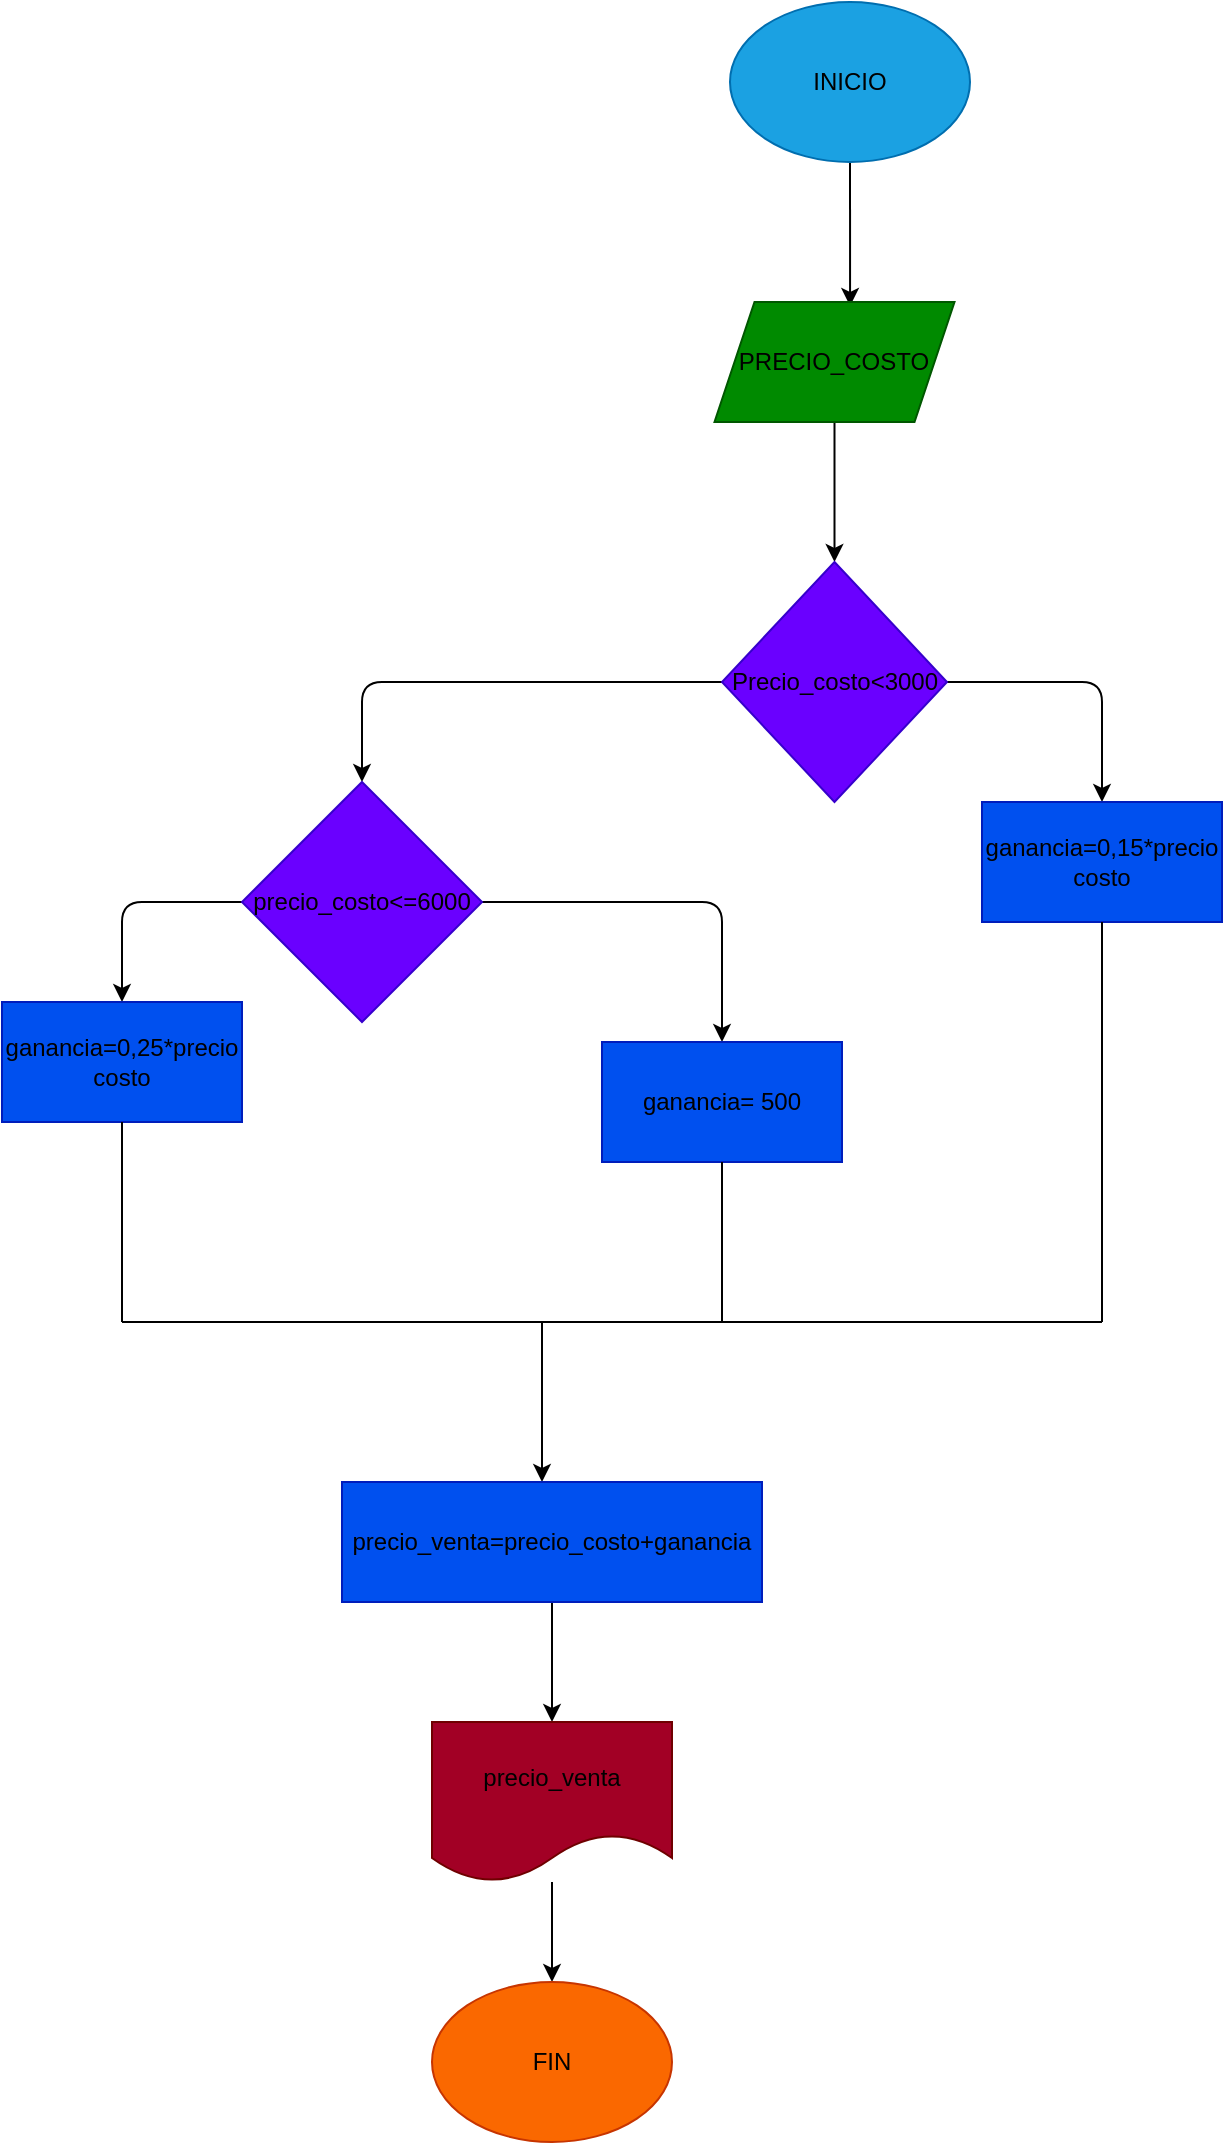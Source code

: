 <mxfile>
    <diagram id="OkmxlV9YAF9axc_suPHO" name="Page-1">
        <mxGraphModel dx="576" dy="413" grid="1" gridSize="10" guides="1" tooltips="1" connect="1" arrows="1" fold="1" page="1" pageScale="1" pageWidth="827" pageHeight="1169" math="0" shadow="0">
            <root>
                <mxCell id="0"/>
                <mxCell id="1" parent="0"/>
                <mxCell id="3" style="edgeStyle=none;html=1;fontColor=#000000;entryX=0.565;entryY=0.033;entryDx=0;entryDy=0;entryPerimeter=0;" edge="1" parent="1" source="2" target="4">
                    <mxGeometry relative="1" as="geometry">
                        <mxPoint x="280" y="150" as="targetPoint"/>
                    </mxGeometry>
                </mxCell>
                <mxCell id="2" value="&lt;font color=&quot;#000000&quot;&gt;INICIO&lt;/font&gt;" style="ellipse;whiteSpace=wrap;html=1;fillColor=#1ba1e2;fontColor=#ffffff;strokeColor=#006EAF;" vertex="1" parent="1">
                    <mxGeometry x="414" width="120" height="80" as="geometry"/>
                </mxCell>
                <mxCell id="5" style="edgeStyle=none;html=1;fontColor=#000000;entryX=0.5;entryY=0;entryDx=0;entryDy=0;" edge="1" parent="1" source="4" target="6">
                    <mxGeometry relative="1" as="geometry">
                        <mxPoint x="280" y="270" as="targetPoint"/>
                    </mxGeometry>
                </mxCell>
                <mxCell id="4" value="&lt;font color=&quot;#000000&quot;&gt;PRECIO_COSTO&lt;/font&gt;" style="shape=parallelogram;perimeter=parallelogramPerimeter;whiteSpace=wrap;html=1;fixedSize=1;fontColor=#ffffff;fillColor=#008a00;strokeColor=#005700;" vertex="1" parent="1">
                    <mxGeometry x="406.25" y="150" width="120" height="60" as="geometry"/>
                </mxCell>
                <mxCell id="7" style="edgeStyle=none;html=1;fontColor=#000000;entryX=0.5;entryY=0;entryDx=0;entryDy=0;" edge="1" parent="1" source="6" target="8">
                    <mxGeometry relative="1" as="geometry">
                        <mxPoint x="440" y="400" as="targetPoint"/>
                        <Array as="points">
                            <mxPoint x="600" y="340"/>
                        </Array>
                    </mxGeometry>
                </mxCell>
                <mxCell id="9" style="edgeStyle=none;html=1;fontColor=#000000;entryX=0.5;entryY=0;entryDx=0;entryDy=0;" edge="1" parent="1" source="6" target="10">
                    <mxGeometry relative="1" as="geometry">
                        <mxPoint x="120" y="400" as="targetPoint"/>
                        <Array as="points">
                            <mxPoint x="230" y="340"/>
                        </Array>
                    </mxGeometry>
                </mxCell>
                <mxCell id="6" value="&lt;font color=&quot;#000000&quot;&gt;Precio_costo&amp;lt;3000&lt;/font&gt;" style="rhombus;whiteSpace=wrap;html=1;fontColor=#ffffff;fillColor=#6a00ff;strokeColor=#3700CC;" vertex="1" parent="1">
                    <mxGeometry x="410" y="280" width="112.5" height="120" as="geometry"/>
                </mxCell>
                <mxCell id="8" value="&lt;font color=&quot;#000000&quot;&gt;ganancia=0,15*precio costo&lt;/font&gt;" style="rounded=0;whiteSpace=wrap;html=1;fontColor=#ffffff;fillColor=#0050ef;strokeColor=#001DBC;" vertex="1" parent="1">
                    <mxGeometry x="540" y="400" width="120" height="60" as="geometry"/>
                </mxCell>
                <mxCell id="11" style="edgeStyle=none;html=1;fontColor=#000000;entryX=0.5;entryY=0;entryDx=0;entryDy=0;" edge="1" parent="1" source="10" target="12">
                    <mxGeometry relative="1" as="geometry">
                        <mxPoint x="250" y="520" as="targetPoint"/>
                        <Array as="points">
                            <mxPoint x="410" y="450"/>
                        </Array>
                    </mxGeometry>
                </mxCell>
                <mxCell id="13" style="edgeStyle=none;html=1;fontColor=#000000;" edge="1" parent="1" source="10">
                    <mxGeometry relative="1" as="geometry">
                        <mxPoint x="110" y="500" as="targetPoint"/>
                        <Array as="points">
                            <mxPoint x="110" y="450"/>
                        </Array>
                    </mxGeometry>
                </mxCell>
                <mxCell id="10" value="&lt;font color=&quot;#000000&quot;&gt;precio_costo&amp;lt;=6000&lt;/font&gt;" style="rhombus;whiteSpace=wrap;html=1;fontColor=#ffffff;fillColor=#6a00ff;strokeColor=#3700CC;" vertex="1" parent="1">
                    <mxGeometry x="170" y="390" width="120" height="120" as="geometry"/>
                </mxCell>
                <mxCell id="12" value="&lt;font color=&quot;#000000&quot;&gt;ganancia= 500&lt;/font&gt;" style="rounded=0;whiteSpace=wrap;html=1;fontColor=#ffffff;fillColor=#0050ef;strokeColor=#001DBC;" vertex="1" parent="1">
                    <mxGeometry x="350" y="520" width="120" height="60" as="geometry"/>
                </mxCell>
                <mxCell id="14" value="&lt;font color=&quot;#000000&quot;&gt;ganancia=0,25*precio costo&lt;/font&gt;" style="rounded=0;whiteSpace=wrap;html=1;fontColor=#ffffff;fillColor=#0050ef;strokeColor=#001DBC;" vertex="1" parent="1">
                    <mxGeometry x="50" y="500" width="120" height="60" as="geometry"/>
                </mxCell>
                <mxCell id="15" value="" style="endArrow=none;html=1;fontColor=#000000;entryX=0.5;entryY=1;entryDx=0;entryDy=0;" edge="1" parent="1" target="14">
                    <mxGeometry width="50" height="50" relative="1" as="geometry">
                        <mxPoint x="110" y="660" as="sourcePoint"/>
                        <mxPoint x="120" y="560" as="targetPoint"/>
                    </mxGeometry>
                </mxCell>
                <mxCell id="16" value="" style="endArrow=none;html=1;fontColor=#000000;entryX=0.5;entryY=1;entryDx=0;entryDy=0;" edge="1" parent="1" target="12">
                    <mxGeometry width="50" height="50" relative="1" as="geometry">
                        <mxPoint x="410" y="660" as="sourcePoint"/>
                        <mxPoint x="380" y="610" as="targetPoint"/>
                    </mxGeometry>
                </mxCell>
                <mxCell id="17" value="" style="endArrow=none;html=1;fontColor=#000000;entryX=0.5;entryY=1;entryDx=0;entryDy=0;" edge="1" parent="1" target="8">
                    <mxGeometry width="50" height="50" relative="1" as="geometry">
                        <mxPoint x="600" y="660" as="sourcePoint"/>
                        <mxPoint x="610" y="480" as="targetPoint"/>
                    </mxGeometry>
                </mxCell>
                <mxCell id="19" value="" style="endArrow=none;html=1;fontColor=#000000;" edge="1" parent="1">
                    <mxGeometry width="50" height="50" relative="1" as="geometry">
                        <mxPoint x="110" y="660" as="sourcePoint"/>
                        <mxPoint x="600" y="660" as="targetPoint"/>
                    </mxGeometry>
                </mxCell>
                <mxCell id="20" value="" style="endArrow=classic;html=1;fontColor=#000000;" edge="1" parent="1">
                    <mxGeometry width="50" height="50" relative="1" as="geometry">
                        <mxPoint x="320" y="660" as="sourcePoint"/>
                        <mxPoint x="320" y="740" as="targetPoint"/>
                    </mxGeometry>
                </mxCell>
                <mxCell id="22" style="edgeStyle=none;html=1;fontColor=#000000;" edge="1" parent="1" source="21">
                    <mxGeometry relative="1" as="geometry">
                        <mxPoint x="325" y="860" as="targetPoint"/>
                    </mxGeometry>
                </mxCell>
                <mxCell id="21" value="&lt;font color=&quot;#000000&quot;&gt;precio_venta=precio_costo+ganancia&lt;/font&gt;" style="rounded=0;whiteSpace=wrap;html=1;fontColor=#ffffff;fillColor=#0050ef;strokeColor=#001DBC;" vertex="1" parent="1">
                    <mxGeometry x="220" y="740" width="210" height="60" as="geometry"/>
                </mxCell>
                <mxCell id="24" style="edgeStyle=none;html=1;fontColor=#000000;" edge="1" parent="1" source="23">
                    <mxGeometry relative="1" as="geometry">
                        <mxPoint x="325" y="990" as="targetPoint"/>
                    </mxGeometry>
                </mxCell>
                <mxCell id="23" value="&lt;font color=&quot;#000000&quot;&gt;precio_venta&lt;/font&gt;" style="shape=document;whiteSpace=wrap;html=1;boundedLbl=1;fontColor=#ffffff;fillColor=#a20025;strokeColor=#6F0000;" vertex="1" parent="1">
                    <mxGeometry x="265" y="860" width="120" height="80" as="geometry"/>
                </mxCell>
                <mxCell id="25" value="FIN" style="ellipse;whiteSpace=wrap;html=1;fontColor=#000000;fillColor=#fa6800;strokeColor=#C73500;" vertex="1" parent="1">
                    <mxGeometry x="265" y="990" width="120" height="80" as="geometry"/>
                </mxCell>
            </root>
        </mxGraphModel>
    </diagram>
</mxfile>